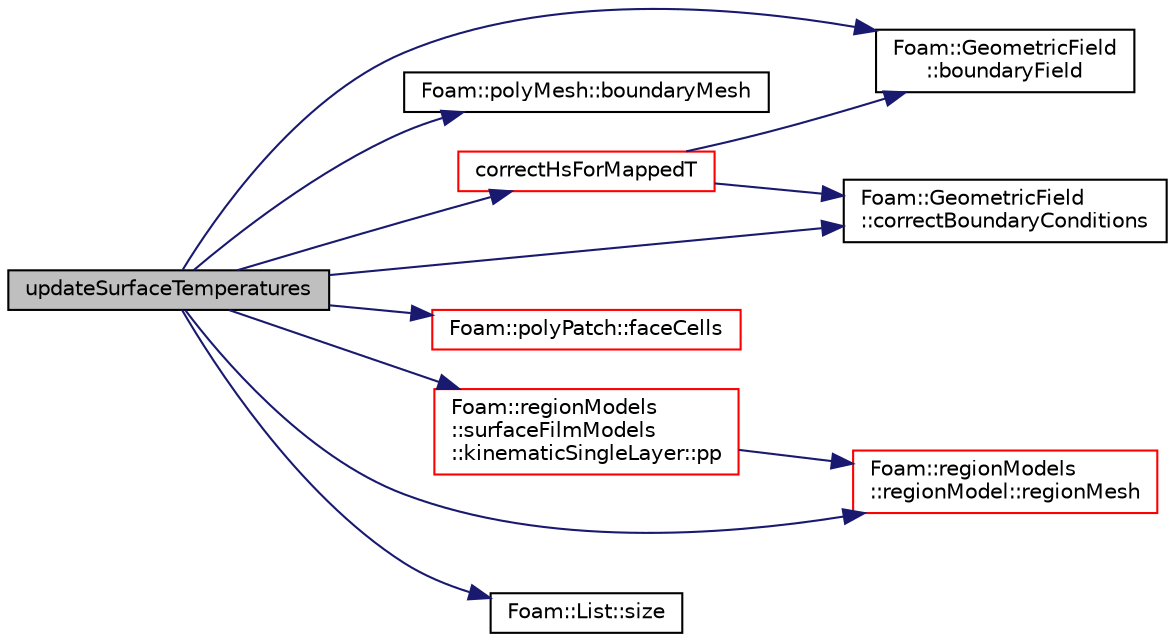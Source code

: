 digraph "updateSurfaceTemperatures"
{
  bgcolor="transparent";
  edge [fontname="Helvetica",fontsize="10",labelfontname="Helvetica",labelfontsize="10"];
  node [fontname="Helvetica",fontsize="10",shape=record];
  rankdir="LR";
  Node663 [label="updateSurfaceTemperatures",height=0.2,width=0.4,color="black", fillcolor="grey75", style="filled", fontcolor="black"];
  Node663 -> Node664 [color="midnightblue",fontsize="10",style="solid",fontname="Helvetica"];
  Node664 [label="Foam::GeometricField\l::boundaryField",height=0.2,width=0.4,color="black",URL="$a23249.html#a9ff7de36fba06b4f4f77a75142ad72b6",tooltip="Return const-reference to the boundary field. "];
  Node663 -> Node665 [color="midnightblue",fontsize="10",style="solid",fontname="Helvetica"];
  Node665 [label="Foam::polyMesh::boundaryMesh",height=0.2,width=0.4,color="black",URL="$a28565.html#a9f2b68c134340291eda6197f47f25484",tooltip="Return boundary mesh. "];
  Node663 -> Node666 [color="midnightblue",fontsize="10",style="solid",fontname="Helvetica"];
  Node666 [label="Foam::GeometricField\l::correctBoundaryConditions",height=0.2,width=0.4,color="black",URL="$a23249.html#acaf6878ef900e593c4b20812f1b567d6",tooltip="Correct boundary field. "];
  Node663 -> Node667 [color="midnightblue",fontsize="10",style="solid",fontname="Helvetica"];
  Node667 [label="correctHsForMappedT",height=0.2,width=0.4,color="red",URL="$a30265.html#af85199505c20475372e6e7e6f12c289f",tooltip="Correct sensible enthalpy for mapped temperature fields. "];
  Node667 -> Node664 [color="midnightblue",fontsize="10",style="solid",fontname="Helvetica"];
  Node667 -> Node666 [color="midnightblue",fontsize="10",style="solid",fontname="Helvetica"];
  Node663 -> Node671 [color="midnightblue",fontsize="10",style="solid",fontname="Helvetica"];
  Node671 [label="Foam::polyPatch::faceCells",height=0.2,width=0.4,color="red",URL="$a28633.html#afbfac825732ef2770fff4261b4e930e9",tooltip="Return face-cell addressing. "];
  Node663 -> Node674 [color="midnightblue",fontsize="10",style="solid",fontname="Helvetica"];
  Node674 [label="Foam::regionModels\l::surfaceFilmModels\l::kinematicSingleLayer::pp",height=0.2,width=0.4,color="red",URL="$a30117.html#ac0001dfb6180e452fe671ec2a4d8efed",tooltip="Implicit pressure source coefficient. "];
  Node674 -> Node724 [color="midnightblue",fontsize="10",style="solid",fontname="Helvetica"];
  Node724 [label="Foam::regionModels\l::regionModel::regionMesh",height=0.2,width=0.4,color="red",URL="$a30073.html#a89a37969c20983ee143c612486ce5313",tooltip="Return the region mesh database. "];
  Node663 -> Node724 [color="midnightblue",fontsize="10",style="solid",fontname="Helvetica"];
  Node663 -> Node734 [color="midnightblue",fontsize="10",style="solid",fontname="Helvetica"];
  Node734 [label="Foam::List::size",height=0.2,width=0.4,color="black",URL="$a26833.html#a8a5f6fa29bd4b500caf186f60245b384",tooltip="Override size to be inconsistent with allocated storage. "];
}
